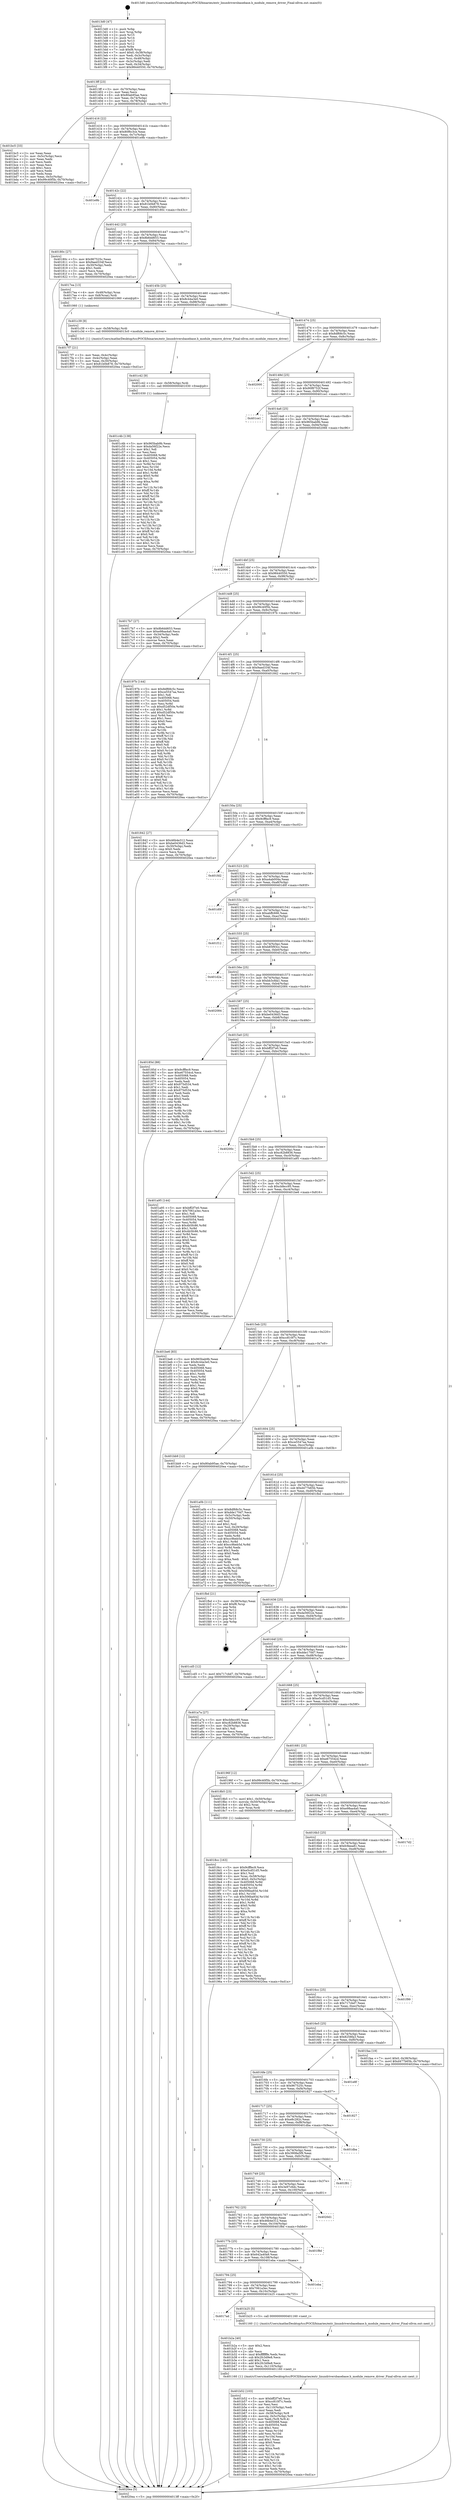 digraph "0x4013d0" {
  label = "0x4013d0 (/mnt/c/Users/mathe/Desktop/tcc/POCII/binaries/extr_linuxdriversbasebase.h_module_remove_driver_Final-ollvm.out::main(0))"
  labelloc = "t"
  node[shape=record]

  Entry [label="",width=0.3,height=0.3,shape=circle,fillcolor=black,style=filled]
  "0x4013ff" [label="{
     0x4013ff [23]\l
     | [instrs]\l
     &nbsp;&nbsp;0x4013ff \<+3\>: mov -0x70(%rbp),%eax\l
     &nbsp;&nbsp;0x401402 \<+2\>: mov %eax,%ecx\l
     &nbsp;&nbsp;0x401404 \<+6\>: sub $0x80ab95ae,%ecx\l
     &nbsp;&nbsp;0x40140a \<+3\>: mov %eax,-0x74(%rbp)\l
     &nbsp;&nbsp;0x40140d \<+3\>: mov %ecx,-0x78(%rbp)\l
     &nbsp;&nbsp;0x401410 \<+6\>: je 0000000000401bc5 \<main+0x7f5\>\l
  }"]
  "0x401bc5" [label="{
     0x401bc5 [33]\l
     | [instrs]\l
     &nbsp;&nbsp;0x401bc5 \<+2\>: xor %eax,%eax\l
     &nbsp;&nbsp;0x401bc7 \<+3\>: mov -0x5c(%rbp),%ecx\l
     &nbsp;&nbsp;0x401bca \<+2\>: mov %eax,%edx\l
     &nbsp;&nbsp;0x401bcc \<+2\>: sub %ecx,%edx\l
     &nbsp;&nbsp;0x401bce \<+2\>: mov %eax,%ecx\l
     &nbsp;&nbsp;0x401bd0 \<+3\>: sub $0x1,%ecx\l
     &nbsp;&nbsp;0x401bd3 \<+2\>: add %ecx,%edx\l
     &nbsp;&nbsp;0x401bd5 \<+2\>: sub %edx,%eax\l
     &nbsp;&nbsp;0x401bd7 \<+3\>: mov %eax,-0x5c(%rbp)\l
     &nbsp;&nbsp;0x401bda \<+7\>: movl $0x99c40f5b,-0x70(%rbp)\l
     &nbsp;&nbsp;0x401be1 \<+5\>: jmp 00000000004020ea \<main+0xd1a\>\l
  }"]
  "0x401416" [label="{
     0x401416 [22]\l
     | [instrs]\l
     &nbsp;&nbsp;0x401416 \<+5\>: jmp 000000000040141b \<main+0x4b\>\l
     &nbsp;&nbsp;0x40141b \<+3\>: mov -0x74(%rbp),%eax\l
     &nbsp;&nbsp;0x40141e \<+5\>: sub $0x80f6c3ce,%eax\l
     &nbsp;&nbsp;0x401423 \<+3\>: mov %eax,-0x7c(%rbp)\l
     &nbsp;&nbsp;0x401426 \<+6\>: je 0000000000401e9b \<main+0xacb\>\l
  }"]
  Exit [label="",width=0.3,height=0.3,shape=circle,fillcolor=black,style=filled,peripheries=2]
  "0x401e9b" [label="{
     0x401e9b\l
  }", style=dashed]
  "0x40142c" [label="{
     0x40142c [22]\l
     | [instrs]\l
     &nbsp;&nbsp;0x40142c \<+5\>: jmp 0000000000401431 \<main+0x61\>\l
     &nbsp;&nbsp;0x401431 \<+3\>: mov -0x74(%rbp),%eax\l
     &nbsp;&nbsp;0x401434 \<+5\>: sub $0x81b0b878,%eax\l
     &nbsp;&nbsp;0x401439 \<+3\>: mov %eax,-0x80(%rbp)\l
     &nbsp;&nbsp;0x40143c \<+6\>: je 000000000040180c \<main+0x43c\>\l
  }"]
  "0x401c4b" [label="{
     0x401c4b [138]\l
     | [instrs]\l
     &nbsp;&nbsp;0x401c4b \<+5\>: mov $0x965bab9b,%eax\l
     &nbsp;&nbsp;0x401c50 \<+5\>: mov $0xda56f22e,%ecx\l
     &nbsp;&nbsp;0x401c55 \<+2\>: mov $0x1,%dl\l
     &nbsp;&nbsp;0x401c57 \<+2\>: xor %esi,%esi\l
     &nbsp;&nbsp;0x401c59 \<+8\>: mov 0x405068,%r8d\l
     &nbsp;&nbsp;0x401c61 \<+8\>: mov 0x405054,%r9d\l
     &nbsp;&nbsp;0x401c69 \<+3\>: sub $0x1,%esi\l
     &nbsp;&nbsp;0x401c6c \<+3\>: mov %r8d,%r10d\l
     &nbsp;&nbsp;0x401c6f \<+3\>: add %esi,%r10d\l
     &nbsp;&nbsp;0x401c72 \<+4\>: imul %r10d,%r8d\l
     &nbsp;&nbsp;0x401c76 \<+4\>: and $0x1,%r8d\l
     &nbsp;&nbsp;0x401c7a \<+4\>: cmp $0x0,%r8d\l
     &nbsp;&nbsp;0x401c7e \<+4\>: sete %r11b\l
     &nbsp;&nbsp;0x401c82 \<+4\>: cmp $0xa,%r9d\l
     &nbsp;&nbsp;0x401c86 \<+3\>: setl %bl\l
     &nbsp;&nbsp;0x401c89 \<+3\>: mov %r11b,%r14b\l
     &nbsp;&nbsp;0x401c8c \<+4\>: xor $0xff,%r14b\l
     &nbsp;&nbsp;0x401c90 \<+3\>: mov %bl,%r15b\l
     &nbsp;&nbsp;0x401c93 \<+4\>: xor $0xff,%r15b\l
     &nbsp;&nbsp;0x401c97 \<+3\>: xor $0x0,%dl\l
     &nbsp;&nbsp;0x401c9a \<+3\>: mov %r14b,%r12b\l
     &nbsp;&nbsp;0x401c9d \<+4\>: and $0x0,%r12b\l
     &nbsp;&nbsp;0x401ca1 \<+3\>: and %dl,%r11b\l
     &nbsp;&nbsp;0x401ca4 \<+3\>: mov %r15b,%r13b\l
     &nbsp;&nbsp;0x401ca7 \<+4\>: and $0x0,%r13b\l
     &nbsp;&nbsp;0x401cab \<+2\>: and %dl,%bl\l
     &nbsp;&nbsp;0x401cad \<+3\>: or %r11b,%r12b\l
     &nbsp;&nbsp;0x401cb0 \<+3\>: or %bl,%r13b\l
     &nbsp;&nbsp;0x401cb3 \<+3\>: xor %r13b,%r12b\l
     &nbsp;&nbsp;0x401cb6 \<+3\>: or %r15b,%r14b\l
     &nbsp;&nbsp;0x401cb9 \<+4\>: xor $0xff,%r14b\l
     &nbsp;&nbsp;0x401cbd \<+3\>: or $0x0,%dl\l
     &nbsp;&nbsp;0x401cc0 \<+3\>: and %dl,%r14b\l
     &nbsp;&nbsp;0x401cc3 \<+3\>: or %r14b,%r12b\l
     &nbsp;&nbsp;0x401cc6 \<+4\>: test $0x1,%r12b\l
     &nbsp;&nbsp;0x401cca \<+3\>: cmovne %ecx,%eax\l
     &nbsp;&nbsp;0x401ccd \<+3\>: mov %eax,-0x70(%rbp)\l
     &nbsp;&nbsp;0x401cd0 \<+5\>: jmp 00000000004020ea \<main+0xd1a\>\l
  }"]
  "0x40180c" [label="{
     0x40180c [27]\l
     | [instrs]\l
     &nbsp;&nbsp;0x40180c \<+5\>: mov $0x967525c,%eax\l
     &nbsp;&nbsp;0x401811 \<+5\>: mov $0x9aed334f,%ecx\l
     &nbsp;&nbsp;0x401816 \<+3\>: mov -0x30(%rbp),%edx\l
     &nbsp;&nbsp;0x401819 \<+3\>: cmp $0x1,%edx\l
     &nbsp;&nbsp;0x40181c \<+3\>: cmovl %ecx,%eax\l
     &nbsp;&nbsp;0x40181f \<+3\>: mov %eax,-0x70(%rbp)\l
     &nbsp;&nbsp;0x401822 \<+5\>: jmp 00000000004020ea \<main+0xd1a\>\l
  }"]
  "0x401442" [label="{
     0x401442 [25]\l
     | [instrs]\l
     &nbsp;&nbsp;0x401442 \<+5\>: jmp 0000000000401447 \<main+0x77\>\l
     &nbsp;&nbsp;0x401447 \<+3\>: mov -0x74(%rbp),%eax\l
     &nbsp;&nbsp;0x40144a \<+5\>: sub $0x8b6dd653,%eax\l
     &nbsp;&nbsp;0x40144f \<+6\>: mov %eax,-0x84(%rbp)\l
     &nbsp;&nbsp;0x401455 \<+6\>: je 00000000004017ea \<main+0x41a\>\l
  }"]
  "0x401c42" [label="{
     0x401c42 [9]\l
     | [instrs]\l
     &nbsp;&nbsp;0x401c42 \<+4\>: mov -0x58(%rbp),%rdi\l
     &nbsp;&nbsp;0x401c46 \<+5\>: call 0000000000401030 \<free@plt\>\l
     | [calls]\l
     &nbsp;&nbsp;0x401030 \{1\} (unknown)\l
  }"]
  "0x4017ea" [label="{
     0x4017ea [13]\l
     | [instrs]\l
     &nbsp;&nbsp;0x4017ea \<+4\>: mov -0x48(%rbp),%rax\l
     &nbsp;&nbsp;0x4017ee \<+4\>: mov 0x8(%rax),%rdi\l
     &nbsp;&nbsp;0x4017f2 \<+5\>: call 0000000000401060 \<atoi@plt\>\l
     | [calls]\l
     &nbsp;&nbsp;0x401060 \{1\} (unknown)\l
  }"]
  "0x40145b" [label="{
     0x40145b [25]\l
     | [instrs]\l
     &nbsp;&nbsp;0x40145b \<+5\>: jmp 0000000000401460 \<main+0x90\>\l
     &nbsp;&nbsp;0x401460 \<+3\>: mov -0x74(%rbp),%eax\l
     &nbsp;&nbsp;0x401463 \<+5\>: sub $0x8c44a3e0,%eax\l
     &nbsp;&nbsp;0x401468 \<+6\>: mov %eax,-0x88(%rbp)\l
     &nbsp;&nbsp;0x40146e \<+6\>: je 0000000000401c39 \<main+0x869\>\l
  }"]
  "0x401b52" [label="{
     0x401b52 [103]\l
     | [instrs]\l
     &nbsp;&nbsp;0x401b52 \<+5\>: mov $0xbff2f7e0,%ecx\l
     &nbsp;&nbsp;0x401b57 \<+5\>: mov $0xcc810f7c,%edx\l
     &nbsp;&nbsp;0x401b5c \<+2\>: xor %esi,%esi\l
     &nbsp;&nbsp;0x401b5e \<+6\>: mov -0x110(%rbp),%edi\l
     &nbsp;&nbsp;0x401b64 \<+3\>: imul %eax,%edi\l
     &nbsp;&nbsp;0x401b67 \<+4\>: mov -0x58(%rbp),%r8\l
     &nbsp;&nbsp;0x401b6b \<+4\>: movslq -0x5c(%rbp),%r9\l
     &nbsp;&nbsp;0x401b6f \<+4\>: mov %edi,(%r8,%r9,4)\l
     &nbsp;&nbsp;0x401b73 \<+7\>: mov 0x405068,%eax\l
     &nbsp;&nbsp;0x401b7a \<+7\>: mov 0x405054,%edi\l
     &nbsp;&nbsp;0x401b81 \<+3\>: sub $0x1,%esi\l
     &nbsp;&nbsp;0x401b84 \<+3\>: mov %eax,%r10d\l
     &nbsp;&nbsp;0x401b87 \<+3\>: add %esi,%r10d\l
     &nbsp;&nbsp;0x401b8a \<+4\>: imul %r10d,%eax\l
     &nbsp;&nbsp;0x401b8e \<+3\>: and $0x1,%eax\l
     &nbsp;&nbsp;0x401b91 \<+3\>: cmp $0x0,%eax\l
     &nbsp;&nbsp;0x401b94 \<+4\>: sete %r11b\l
     &nbsp;&nbsp;0x401b98 \<+3\>: cmp $0xa,%edi\l
     &nbsp;&nbsp;0x401b9b \<+3\>: setl %bl\l
     &nbsp;&nbsp;0x401b9e \<+3\>: mov %r11b,%r14b\l
     &nbsp;&nbsp;0x401ba1 \<+3\>: and %bl,%r14b\l
     &nbsp;&nbsp;0x401ba4 \<+3\>: xor %bl,%r11b\l
     &nbsp;&nbsp;0x401ba7 \<+3\>: or %r11b,%r14b\l
     &nbsp;&nbsp;0x401baa \<+4\>: test $0x1,%r14b\l
     &nbsp;&nbsp;0x401bae \<+3\>: cmovne %edx,%ecx\l
     &nbsp;&nbsp;0x401bb1 \<+3\>: mov %ecx,-0x70(%rbp)\l
     &nbsp;&nbsp;0x401bb4 \<+5\>: jmp 00000000004020ea \<main+0xd1a\>\l
  }"]
  "0x401c39" [label="{
     0x401c39 [9]\l
     | [instrs]\l
     &nbsp;&nbsp;0x401c39 \<+4\>: mov -0x58(%rbp),%rdi\l
     &nbsp;&nbsp;0x401c3d \<+5\>: call 00000000004013c0 \<module_remove_driver\>\l
     | [calls]\l
     &nbsp;&nbsp;0x4013c0 \{1\} (/mnt/c/Users/mathe/Desktop/tcc/POCII/binaries/extr_linuxdriversbasebase.h_module_remove_driver_Final-ollvm.out::module_remove_driver)\l
  }"]
  "0x401474" [label="{
     0x401474 [25]\l
     | [instrs]\l
     &nbsp;&nbsp;0x401474 \<+5\>: jmp 0000000000401479 \<main+0xa9\>\l
     &nbsp;&nbsp;0x401479 \<+3\>: mov -0x74(%rbp),%eax\l
     &nbsp;&nbsp;0x40147c \<+5\>: sub $0x8df68c5c,%eax\l
     &nbsp;&nbsp;0x401481 \<+6\>: mov %eax,-0x8c(%rbp)\l
     &nbsp;&nbsp;0x401487 \<+6\>: je 0000000000402000 \<main+0xc30\>\l
  }"]
  "0x401b2a" [label="{
     0x401b2a [40]\l
     | [instrs]\l
     &nbsp;&nbsp;0x401b2a \<+5\>: mov $0x2,%ecx\l
     &nbsp;&nbsp;0x401b2f \<+1\>: cltd\l
     &nbsp;&nbsp;0x401b30 \<+2\>: idiv %ecx\l
     &nbsp;&nbsp;0x401b32 \<+6\>: imul $0xfffffffe,%edx,%ecx\l
     &nbsp;&nbsp;0x401b38 \<+6\>: sub $0x2fc3d9e8,%ecx\l
     &nbsp;&nbsp;0x401b3e \<+3\>: add $0x1,%ecx\l
     &nbsp;&nbsp;0x401b41 \<+6\>: add $0x2fc3d9e8,%ecx\l
     &nbsp;&nbsp;0x401b47 \<+6\>: mov %ecx,-0x110(%rbp)\l
     &nbsp;&nbsp;0x401b4d \<+5\>: call 0000000000401160 \<next_i\>\l
     | [calls]\l
     &nbsp;&nbsp;0x401160 \{1\} (/mnt/c/Users/mathe/Desktop/tcc/POCII/binaries/extr_linuxdriversbasebase.h_module_remove_driver_Final-ollvm.out::next_i)\l
  }"]
  "0x402000" [label="{
     0x402000\l
  }", style=dashed]
  "0x40148d" [label="{
     0x40148d [25]\l
     | [instrs]\l
     &nbsp;&nbsp;0x40148d \<+5\>: jmp 0000000000401492 \<main+0xc2\>\l
     &nbsp;&nbsp;0x401492 \<+3\>: mov -0x74(%rbp),%eax\l
     &nbsp;&nbsp;0x401495 \<+5\>: sub $0x90f8752f,%eax\l
     &nbsp;&nbsp;0x40149a \<+6\>: mov %eax,-0x90(%rbp)\l
     &nbsp;&nbsp;0x4014a0 \<+6\>: je 0000000000401ce1 \<main+0x911\>\l
  }"]
  "0x4017ad" [label="{
     0x4017ad\l
  }", style=dashed]
  "0x401ce1" [label="{
     0x401ce1\l
  }", style=dashed]
  "0x4014a6" [label="{
     0x4014a6 [25]\l
     | [instrs]\l
     &nbsp;&nbsp;0x4014a6 \<+5\>: jmp 00000000004014ab \<main+0xdb\>\l
     &nbsp;&nbsp;0x4014ab \<+3\>: mov -0x74(%rbp),%eax\l
     &nbsp;&nbsp;0x4014ae \<+5\>: sub $0x965bab9b,%eax\l
     &nbsp;&nbsp;0x4014b3 \<+6\>: mov %eax,-0x94(%rbp)\l
     &nbsp;&nbsp;0x4014b9 \<+6\>: je 0000000000402066 \<main+0xc96\>\l
  }"]
  "0x401b25" [label="{
     0x401b25 [5]\l
     | [instrs]\l
     &nbsp;&nbsp;0x401b25 \<+5\>: call 0000000000401160 \<next_i\>\l
     | [calls]\l
     &nbsp;&nbsp;0x401160 \{1\} (/mnt/c/Users/mathe/Desktop/tcc/POCII/binaries/extr_linuxdriversbasebase.h_module_remove_driver_Final-ollvm.out::next_i)\l
  }"]
  "0x402066" [label="{
     0x402066\l
  }", style=dashed]
  "0x4014bf" [label="{
     0x4014bf [25]\l
     | [instrs]\l
     &nbsp;&nbsp;0x4014bf \<+5\>: jmp 00000000004014c4 \<main+0xf4\>\l
     &nbsp;&nbsp;0x4014c4 \<+3\>: mov -0x74(%rbp),%eax\l
     &nbsp;&nbsp;0x4014c7 \<+5\>: sub $0x98440550,%eax\l
     &nbsp;&nbsp;0x4014cc \<+6\>: mov %eax,-0x98(%rbp)\l
     &nbsp;&nbsp;0x4014d2 \<+6\>: je 00000000004017b7 \<main+0x3e7\>\l
  }"]
  "0x401794" [label="{
     0x401794 [25]\l
     | [instrs]\l
     &nbsp;&nbsp;0x401794 \<+5\>: jmp 0000000000401799 \<main+0x3c9\>\l
     &nbsp;&nbsp;0x401799 \<+3\>: mov -0x74(%rbp),%eax\l
     &nbsp;&nbsp;0x40179c \<+5\>: sub $0x7061a3ec,%eax\l
     &nbsp;&nbsp;0x4017a1 \<+6\>: mov %eax,-0x10c(%rbp)\l
     &nbsp;&nbsp;0x4017a7 \<+6\>: je 0000000000401b25 \<main+0x755\>\l
  }"]
  "0x4017b7" [label="{
     0x4017b7 [27]\l
     | [instrs]\l
     &nbsp;&nbsp;0x4017b7 \<+5\>: mov $0x8b6dd653,%eax\l
     &nbsp;&nbsp;0x4017bc \<+5\>: mov $0xe98aa4a0,%ecx\l
     &nbsp;&nbsp;0x4017c1 \<+3\>: mov -0x34(%rbp),%edx\l
     &nbsp;&nbsp;0x4017c4 \<+3\>: cmp $0x2,%edx\l
     &nbsp;&nbsp;0x4017c7 \<+3\>: cmovne %ecx,%eax\l
     &nbsp;&nbsp;0x4017ca \<+3\>: mov %eax,-0x70(%rbp)\l
     &nbsp;&nbsp;0x4017cd \<+5\>: jmp 00000000004020ea \<main+0xd1a\>\l
  }"]
  "0x4014d8" [label="{
     0x4014d8 [25]\l
     | [instrs]\l
     &nbsp;&nbsp;0x4014d8 \<+5\>: jmp 00000000004014dd \<main+0x10d\>\l
     &nbsp;&nbsp;0x4014dd \<+3\>: mov -0x74(%rbp),%eax\l
     &nbsp;&nbsp;0x4014e0 \<+5\>: sub $0x99c40f5b,%eax\l
     &nbsp;&nbsp;0x4014e5 \<+6\>: mov %eax,-0x9c(%rbp)\l
     &nbsp;&nbsp;0x4014eb \<+6\>: je 000000000040197b \<main+0x5ab\>\l
  }"]
  "0x4020ea" [label="{
     0x4020ea [5]\l
     | [instrs]\l
     &nbsp;&nbsp;0x4020ea \<+5\>: jmp 00000000004013ff \<main+0x2f\>\l
  }"]
  "0x4013d0" [label="{
     0x4013d0 [47]\l
     | [instrs]\l
     &nbsp;&nbsp;0x4013d0 \<+1\>: push %rbp\l
     &nbsp;&nbsp;0x4013d1 \<+3\>: mov %rsp,%rbp\l
     &nbsp;&nbsp;0x4013d4 \<+2\>: push %r15\l
     &nbsp;&nbsp;0x4013d6 \<+2\>: push %r14\l
     &nbsp;&nbsp;0x4013d8 \<+2\>: push %r13\l
     &nbsp;&nbsp;0x4013da \<+2\>: push %r12\l
     &nbsp;&nbsp;0x4013dc \<+1\>: push %rbx\l
     &nbsp;&nbsp;0x4013dd \<+7\>: sub $0xf8,%rsp\l
     &nbsp;&nbsp;0x4013e4 \<+7\>: movl $0x0,-0x38(%rbp)\l
     &nbsp;&nbsp;0x4013eb \<+3\>: mov %edi,-0x3c(%rbp)\l
     &nbsp;&nbsp;0x4013ee \<+4\>: mov %rsi,-0x48(%rbp)\l
     &nbsp;&nbsp;0x4013f2 \<+3\>: mov -0x3c(%rbp),%edi\l
     &nbsp;&nbsp;0x4013f5 \<+3\>: mov %edi,-0x34(%rbp)\l
     &nbsp;&nbsp;0x4013f8 \<+7\>: movl $0x98440550,-0x70(%rbp)\l
  }"]
  "0x4017f7" [label="{
     0x4017f7 [21]\l
     | [instrs]\l
     &nbsp;&nbsp;0x4017f7 \<+3\>: mov %eax,-0x4c(%rbp)\l
     &nbsp;&nbsp;0x4017fa \<+3\>: mov -0x4c(%rbp),%eax\l
     &nbsp;&nbsp;0x4017fd \<+3\>: mov %eax,-0x30(%rbp)\l
     &nbsp;&nbsp;0x401800 \<+7\>: movl $0x81b0b878,-0x70(%rbp)\l
     &nbsp;&nbsp;0x401807 \<+5\>: jmp 00000000004020ea \<main+0xd1a\>\l
  }"]
  "0x401eba" [label="{
     0x401eba\l
  }", style=dashed]
  "0x40197b" [label="{
     0x40197b [144]\l
     | [instrs]\l
     &nbsp;&nbsp;0x40197b \<+5\>: mov $0x8df68c5c,%eax\l
     &nbsp;&nbsp;0x401980 \<+5\>: mov $0xce5547aa,%ecx\l
     &nbsp;&nbsp;0x401985 \<+2\>: mov $0x1,%dl\l
     &nbsp;&nbsp;0x401987 \<+7\>: mov 0x405068,%esi\l
     &nbsp;&nbsp;0x40198e \<+7\>: mov 0x405054,%edi\l
     &nbsp;&nbsp;0x401995 \<+3\>: mov %esi,%r8d\l
     &nbsp;&nbsp;0x401998 \<+7\>: sub $0xd52df50e,%r8d\l
     &nbsp;&nbsp;0x40199f \<+4\>: sub $0x1,%r8d\l
     &nbsp;&nbsp;0x4019a3 \<+7\>: add $0xd52df50e,%r8d\l
     &nbsp;&nbsp;0x4019aa \<+4\>: imul %r8d,%esi\l
     &nbsp;&nbsp;0x4019ae \<+3\>: and $0x1,%esi\l
     &nbsp;&nbsp;0x4019b1 \<+3\>: cmp $0x0,%esi\l
     &nbsp;&nbsp;0x4019b4 \<+4\>: sete %r9b\l
     &nbsp;&nbsp;0x4019b8 \<+3\>: cmp $0xa,%edi\l
     &nbsp;&nbsp;0x4019bb \<+4\>: setl %r10b\l
     &nbsp;&nbsp;0x4019bf \<+3\>: mov %r9b,%r11b\l
     &nbsp;&nbsp;0x4019c2 \<+4\>: xor $0xff,%r11b\l
     &nbsp;&nbsp;0x4019c6 \<+3\>: mov %r10b,%bl\l
     &nbsp;&nbsp;0x4019c9 \<+3\>: xor $0xff,%bl\l
     &nbsp;&nbsp;0x4019cc \<+3\>: xor $0x0,%dl\l
     &nbsp;&nbsp;0x4019cf \<+3\>: mov %r11b,%r14b\l
     &nbsp;&nbsp;0x4019d2 \<+4\>: and $0x0,%r14b\l
     &nbsp;&nbsp;0x4019d6 \<+3\>: and %dl,%r9b\l
     &nbsp;&nbsp;0x4019d9 \<+3\>: mov %bl,%r15b\l
     &nbsp;&nbsp;0x4019dc \<+4\>: and $0x0,%r15b\l
     &nbsp;&nbsp;0x4019e0 \<+3\>: and %dl,%r10b\l
     &nbsp;&nbsp;0x4019e3 \<+3\>: or %r9b,%r14b\l
     &nbsp;&nbsp;0x4019e6 \<+3\>: or %r10b,%r15b\l
     &nbsp;&nbsp;0x4019e9 \<+3\>: xor %r15b,%r14b\l
     &nbsp;&nbsp;0x4019ec \<+3\>: or %bl,%r11b\l
     &nbsp;&nbsp;0x4019ef \<+4\>: xor $0xff,%r11b\l
     &nbsp;&nbsp;0x4019f3 \<+3\>: or $0x0,%dl\l
     &nbsp;&nbsp;0x4019f6 \<+3\>: and %dl,%r11b\l
     &nbsp;&nbsp;0x4019f9 \<+3\>: or %r11b,%r14b\l
     &nbsp;&nbsp;0x4019fc \<+4\>: test $0x1,%r14b\l
     &nbsp;&nbsp;0x401a00 \<+3\>: cmovne %ecx,%eax\l
     &nbsp;&nbsp;0x401a03 \<+3\>: mov %eax,-0x70(%rbp)\l
     &nbsp;&nbsp;0x401a06 \<+5\>: jmp 00000000004020ea \<main+0xd1a\>\l
  }"]
  "0x4014f1" [label="{
     0x4014f1 [25]\l
     | [instrs]\l
     &nbsp;&nbsp;0x4014f1 \<+5\>: jmp 00000000004014f6 \<main+0x126\>\l
     &nbsp;&nbsp;0x4014f6 \<+3\>: mov -0x74(%rbp),%eax\l
     &nbsp;&nbsp;0x4014f9 \<+5\>: sub $0x9aed334f,%eax\l
     &nbsp;&nbsp;0x4014fe \<+6\>: mov %eax,-0xa0(%rbp)\l
     &nbsp;&nbsp;0x401504 \<+6\>: je 0000000000401842 \<main+0x472\>\l
  }"]
  "0x40177b" [label="{
     0x40177b [25]\l
     | [instrs]\l
     &nbsp;&nbsp;0x40177b \<+5\>: jmp 0000000000401780 \<main+0x3b0\>\l
     &nbsp;&nbsp;0x401780 \<+3\>: mov -0x74(%rbp),%eax\l
     &nbsp;&nbsp;0x401783 \<+5\>: sub $0x642a40a9,%eax\l
     &nbsp;&nbsp;0x401788 \<+6\>: mov %eax,-0x108(%rbp)\l
     &nbsp;&nbsp;0x40178e \<+6\>: je 0000000000401eba \<main+0xaea\>\l
  }"]
  "0x401842" [label="{
     0x401842 [27]\l
     | [instrs]\l
     &nbsp;&nbsp;0x401842 \<+5\>: mov $0x46b4e312,%eax\l
     &nbsp;&nbsp;0x401847 \<+5\>: mov $0xbe0436d3,%ecx\l
     &nbsp;&nbsp;0x40184c \<+3\>: mov -0x30(%rbp),%edx\l
     &nbsp;&nbsp;0x40184f \<+3\>: cmp $0x0,%edx\l
     &nbsp;&nbsp;0x401852 \<+3\>: cmove %ecx,%eax\l
     &nbsp;&nbsp;0x401855 \<+3\>: mov %eax,-0x70(%rbp)\l
     &nbsp;&nbsp;0x401858 \<+5\>: jmp 00000000004020ea \<main+0xd1a\>\l
  }"]
  "0x40150a" [label="{
     0x40150a [25]\l
     | [instrs]\l
     &nbsp;&nbsp;0x40150a \<+5\>: jmp 000000000040150f \<main+0x13f\>\l
     &nbsp;&nbsp;0x40150f \<+3\>: mov -0x74(%rbp),%eax\l
     &nbsp;&nbsp;0x401512 \<+5\>: sub $0x9cfffec9,%eax\l
     &nbsp;&nbsp;0x401517 \<+6\>: mov %eax,-0xa4(%rbp)\l
     &nbsp;&nbsp;0x40151d \<+6\>: je 0000000000401fd2 \<main+0xc02\>\l
  }"]
  "0x401f8d" [label="{
     0x401f8d\l
  }", style=dashed]
  "0x401fd2" [label="{
     0x401fd2\l
  }", style=dashed]
  "0x401523" [label="{
     0x401523 [25]\l
     | [instrs]\l
     &nbsp;&nbsp;0x401523 \<+5\>: jmp 0000000000401528 \<main+0x158\>\l
     &nbsp;&nbsp;0x401528 \<+3\>: mov -0x74(%rbp),%eax\l
     &nbsp;&nbsp;0x40152b \<+5\>: sub $0xa4ab004a,%eax\l
     &nbsp;&nbsp;0x401530 \<+6\>: mov %eax,-0xa8(%rbp)\l
     &nbsp;&nbsp;0x401536 \<+6\>: je 0000000000401d0f \<main+0x93f\>\l
  }"]
  "0x401762" [label="{
     0x401762 [25]\l
     | [instrs]\l
     &nbsp;&nbsp;0x401762 \<+5\>: jmp 0000000000401767 \<main+0x397\>\l
     &nbsp;&nbsp;0x401767 \<+3\>: mov -0x74(%rbp),%eax\l
     &nbsp;&nbsp;0x40176a \<+5\>: sub $0x46b4e312,%eax\l
     &nbsp;&nbsp;0x40176f \<+6\>: mov %eax,-0x104(%rbp)\l
     &nbsp;&nbsp;0x401775 \<+6\>: je 0000000000401f8d \<main+0xbbd\>\l
  }"]
  "0x401d0f" [label="{
     0x401d0f\l
  }", style=dashed]
  "0x40153c" [label="{
     0x40153c [25]\l
     | [instrs]\l
     &nbsp;&nbsp;0x40153c \<+5\>: jmp 0000000000401541 \<main+0x171\>\l
     &nbsp;&nbsp;0x401541 \<+3\>: mov -0x74(%rbp),%eax\l
     &nbsp;&nbsp;0x401544 \<+5\>: sub $0xabffc666,%eax\l
     &nbsp;&nbsp;0x401549 \<+6\>: mov %eax,-0xac(%rbp)\l
     &nbsp;&nbsp;0x40154f \<+6\>: je 0000000000401f12 \<main+0xb42\>\l
  }"]
  "0x4020d1" [label="{
     0x4020d1\l
  }", style=dashed]
  "0x401f12" [label="{
     0x401f12\l
  }", style=dashed]
  "0x401555" [label="{
     0x401555 [25]\l
     | [instrs]\l
     &nbsp;&nbsp;0x401555 \<+5\>: jmp 000000000040155a \<main+0x18a\>\l
     &nbsp;&nbsp;0x40155a \<+3\>: mov -0x74(%rbp),%eax\l
     &nbsp;&nbsp;0x40155d \<+5\>: sub $0xb85f93cc,%eax\l
     &nbsp;&nbsp;0x401562 \<+6\>: mov %eax,-0xb0(%rbp)\l
     &nbsp;&nbsp;0x401568 \<+6\>: je 0000000000401d2a \<main+0x95a\>\l
  }"]
  "0x401749" [label="{
     0x401749 [25]\l
     | [instrs]\l
     &nbsp;&nbsp;0x401749 \<+5\>: jmp 000000000040174e \<main+0x37e\>\l
     &nbsp;&nbsp;0x40174e \<+3\>: mov -0x74(%rbp),%eax\l
     &nbsp;&nbsp;0x401751 \<+5\>: sub $0x3e97c6dc,%eax\l
     &nbsp;&nbsp;0x401756 \<+6\>: mov %eax,-0x100(%rbp)\l
     &nbsp;&nbsp;0x40175c \<+6\>: je 00000000004020d1 \<main+0xd01\>\l
  }"]
  "0x401d2a" [label="{
     0x401d2a\l
  }", style=dashed]
  "0x40156e" [label="{
     0x40156e [25]\l
     | [instrs]\l
     &nbsp;&nbsp;0x40156e \<+5\>: jmp 0000000000401573 \<main+0x1a3\>\l
     &nbsp;&nbsp;0x401573 \<+3\>: mov -0x74(%rbp),%eax\l
     &nbsp;&nbsp;0x401576 \<+5\>: sub $0xbb3cfda1,%eax\l
     &nbsp;&nbsp;0x40157b \<+6\>: mov %eax,-0xb4(%rbp)\l
     &nbsp;&nbsp;0x401581 \<+6\>: je 0000000000402084 \<main+0xcb4\>\l
  }"]
  "0x401f81" [label="{
     0x401f81\l
  }", style=dashed]
  "0x402084" [label="{
     0x402084\l
  }", style=dashed]
  "0x401587" [label="{
     0x401587 [25]\l
     | [instrs]\l
     &nbsp;&nbsp;0x401587 \<+5\>: jmp 000000000040158c \<main+0x1bc\>\l
     &nbsp;&nbsp;0x40158c \<+3\>: mov -0x74(%rbp),%eax\l
     &nbsp;&nbsp;0x40158f \<+5\>: sub $0xbe0436d3,%eax\l
     &nbsp;&nbsp;0x401594 \<+6\>: mov %eax,-0xb8(%rbp)\l
     &nbsp;&nbsp;0x40159a \<+6\>: je 000000000040185d \<main+0x48d\>\l
  }"]
  "0x401730" [label="{
     0x401730 [25]\l
     | [instrs]\l
     &nbsp;&nbsp;0x401730 \<+5\>: jmp 0000000000401735 \<main+0x365\>\l
     &nbsp;&nbsp;0x401735 \<+3\>: mov -0x74(%rbp),%eax\l
     &nbsp;&nbsp;0x401738 \<+5\>: sub $0x3908a5f9,%eax\l
     &nbsp;&nbsp;0x40173d \<+6\>: mov %eax,-0xfc(%rbp)\l
     &nbsp;&nbsp;0x401743 \<+6\>: je 0000000000401f81 \<main+0xbb1\>\l
  }"]
  "0x40185d" [label="{
     0x40185d [88]\l
     | [instrs]\l
     &nbsp;&nbsp;0x40185d \<+5\>: mov $0x9cfffec9,%eax\l
     &nbsp;&nbsp;0x401862 \<+5\>: mov $0xe67554cd,%ecx\l
     &nbsp;&nbsp;0x401867 \<+7\>: mov 0x405068,%edx\l
     &nbsp;&nbsp;0x40186e \<+7\>: mov 0x405054,%esi\l
     &nbsp;&nbsp;0x401875 \<+2\>: mov %edx,%edi\l
     &nbsp;&nbsp;0x401877 \<+6\>: add $0x975d534,%edi\l
     &nbsp;&nbsp;0x40187d \<+3\>: sub $0x1,%edi\l
     &nbsp;&nbsp;0x401880 \<+6\>: sub $0x975d534,%edi\l
     &nbsp;&nbsp;0x401886 \<+3\>: imul %edi,%edx\l
     &nbsp;&nbsp;0x401889 \<+3\>: and $0x1,%edx\l
     &nbsp;&nbsp;0x40188c \<+3\>: cmp $0x0,%edx\l
     &nbsp;&nbsp;0x40188f \<+4\>: sete %r8b\l
     &nbsp;&nbsp;0x401893 \<+3\>: cmp $0xa,%esi\l
     &nbsp;&nbsp;0x401896 \<+4\>: setl %r9b\l
     &nbsp;&nbsp;0x40189a \<+3\>: mov %r8b,%r10b\l
     &nbsp;&nbsp;0x40189d \<+3\>: and %r9b,%r10b\l
     &nbsp;&nbsp;0x4018a0 \<+3\>: xor %r9b,%r8b\l
     &nbsp;&nbsp;0x4018a3 \<+3\>: or %r8b,%r10b\l
     &nbsp;&nbsp;0x4018a6 \<+4\>: test $0x1,%r10b\l
     &nbsp;&nbsp;0x4018aa \<+3\>: cmovne %ecx,%eax\l
     &nbsp;&nbsp;0x4018ad \<+3\>: mov %eax,-0x70(%rbp)\l
     &nbsp;&nbsp;0x4018b0 \<+5\>: jmp 00000000004020ea \<main+0xd1a\>\l
  }"]
  "0x4015a0" [label="{
     0x4015a0 [25]\l
     | [instrs]\l
     &nbsp;&nbsp;0x4015a0 \<+5\>: jmp 00000000004015a5 \<main+0x1d5\>\l
     &nbsp;&nbsp;0x4015a5 \<+3\>: mov -0x74(%rbp),%eax\l
     &nbsp;&nbsp;0x4015a8 \<+5\>: sub $0xbff2f7e0,%eax\l
     &nbsp;&nbsp;0x4015ad \<+6\>: mov %eax,-0xbc(%rbp)\l
     &nbsp;&nbsp;0x4015b3 \<+6\>: je 000000000040200c \<main+0xc3c\>\l
  }"]
  "0x401dba" [label="{
     0x401dba\l
  }", style=dashed]
  "0x40200c" [label="{
     0x40200c\l
  }", style=dashed]
  "0x4015b9" [label="{
     0x4015b9 [25]\l
     | [instrs]\l
     &nbsp;&nbsp;0x4015b9 \<+5\>: jmp 00000000004015be \<main+0x1ee\>\l
     &nbsp;&nbsp;0x4015be \<+3\>: mov -0x74(%rbp),%eax\l
     &nbsp;&nbsp;0x4015c1 \<+5\>: sub $0xc82b8836,%eax\l
     &nbsp;&nbsp;0x4015c6 \<+6\>: mov %eax,-0xc0(%rbp)\l
     &nbsp;&nbsp;0x4015cc \<+6\>: je 0000000000401a95 \<main+0x6c5\>\l
  }"]
  "0x401717" [label="{
     0x401717 [25]\l
     | [instrs]\l
     &nbsp;&nbsp;0x401717 \<+5\>: jmp 000000000040171c \<main+0x34c\>\l
     &nbsp;&nbsp;0x40171c \<+3\>: mov -0x74(%rbp),%eax\l
     &nbsp;&nbsp;0x40171f \<+5\>: sub $0xe8c282c,%eax\l
     &nbsp;&nbsp;0x401724 \<+6\>: mov %eax,-0xf8(%rbp)\l
     &nbsp;&nbsp;0x40172a \<+6\>: je 0000000000401dba \<main+0x9ea\>\l
  }"]
  "0x401a95" [label="{
     0x401a95 [144]\l
     | [instrs]\l
     &nbsp;&nbsp;0x401a95 \<+5\>: mov $0xbff2f7e0,%eax\l
     &nbsp;&nbsp;0x401a9a \<+5\>: mov $0x7061a3ec,%ecx\l
     &nbsp;&nbsp;0x401a9f \<+2\>: mov $0x1,%dl\l
     &nbsp;&nbsp;0x401aa1 \<+7\>: mov 0x405068,%esi\l
     &nbsp;&nbsp;0x401aa8 \<+7\>: mov 0x405054,%edi\l
     &nbsp;&nbsp;0x401aaf \<+3\>: mov %esi,%r8d\l
     &nbsp;&nbsp;0x401ab2 \<+7\>: sub $0x4b5fc86,%r8d\l
     &nbsp;&nbsp;0x401ab9 \<+4\>: sub $0x1,%r8d\l
     &nbsp;&nbsp;0x401abd \<+7\>: add $0x4b5fc86,%r8d\l
     &nbsp;&nbsp;0x401ac4 \<+4\>: imul %r8d,%esi\l
     &nbsp;&nbsp;0x401ac8 \<+3\>: and $0x1,%esi\l
     &nbsp;&nbsp;0x401acb \<+3\>: cmp $0x0,%esi\l
     &nbsp;&nbsp;0x401ace \<+4\>: sete %r9b\l
     &nbsp;&nbsp;0x401ad2 \<+3\>: cmp $0xa,%edi\l
     &nbsp;&nbsp;0x401ad5 \<+4\>: setl %r10b\l
     &nbsp;&nbsp;0x401ad9 \<+3\>: mov %r9b,%r11b\l
     &nbsp;&nbsp;0x401adc \<+4\>: xor $0xff,%r11b\l
     &nbsp;&nbsp;0x401ae0 \<+3\>: mov %r10b,%bl\l
     &nbsp;&nbsp;0x401ae3 \<+3\>: xor $0xff,%bl\l
     &nbsp;&nbsp;0x401ae6 \<+3\>: xor $0x0,%dl\l
     &nbsp;&nbsp;0x401ae9 \<+3\>: mov %r11b,%r14b\l
     &nbsp;&nbsp;0x401aec \<+4\>: and $0x0,%r14b\l
     &nbsp;&nbsp;0x401af0 \<+3\>: and %dl,%r9b\l
     &nbsp;&nbsp;0x401af3 \<+3\>: mov %bl,%r15b\l
     &nbsp;&nbsp;0x401af6 \<+4\>: and $0x0,%r15b\l
     &nbsp;&nbsp;0x401afa \<+3\>: and %dl,%r10b\l
     &nbsp;&nbsp;0x401afd \<+3\>: or %r9b,%r14b\l
     &nbsp;&nbsp;0x401b00 \<+3\>: or %r10b,%r15b\l
     &nbsp;&nbsp;0x401b03 \<+3\>: xor %r15b,%r14b\l
     &nbsp;&nbsp;0x401b06 \<+3\>: or %bl,%r11b\l
     &nbsp;&nbsp;0x401b09 \<+4\>: xor $0xff,%r11b\l
     &nbsp;&nbsp;0x401b0d \<+3\>: or $0x0,%dl\l
     &nbsp;&nbsp;0x401b10 \<+3\>: and %dl,%r11b\l
     &nbsp;&nbsp;0x401b13 \<+3\>: or %r11b,%r14b\l
     &nbsp;&nbsp;0x401b16 \<+4\>: test $0x1,%r14b\l
     &nbsp;&nbsp;0x401b1a \<+3\>: cmovne %ecx,%eax\l
     &nbsp;&nbsp;0x401b1d \<+3\>: mov %eax,-0x70(%rbp)\l
     &nbsp;&nbsp;0x401b20 \<+5\>: jmp 00000000004020ea \<main+0xd1a\>\l
  }"]
  "0x4015d2" [label="{
     0x4015d2 [25]\l
     | [instrs]\l
     &nbsp;&nbsp;0x4015d2 \<+5\>: jmp 00000000004015d7 \<main+0x207\>\l
     &nbsp;&nbsp;0x4015d7 \<+3\>: mov -0x74(%rbp),%eax\l
     &nbsp;&nbsp;0x4015da \<+5\>: sub $0xcbfecc95,%eax\l
     &nbsp;&nbsp;0x4015df \<+6\>: mov %eax,-0xc4(%rbp)\l
     &nbsp;&nbsp;0x4015e5 \<+6\>: je 0000000000401be6 \<main+0x816\>\l
  }"]
  "0x401827" [label="{
     0x401827\l
  }", style=dashed]
  "0x401be6" [label="{
     0x401be6 [83]\l
     | [instrs]\l
     &nbsp;&nbsp;0x401be6 \<+5\>: mov $0x965bab9b,%eax\l
     &nbsp;&nbsp;0x401beb \<+5\>: mov $0x8c44a3e0,%ecx\l
     &nbsp;&nbsp;0x401bf0 \<+2\>: xor %edx,%edx\l
     &nbsp;&nbsp;0x401bf2 \<+7\>: mov 0x405068,%esi\l
     &nbsp;&nbsp;0x401bf9 \<+7\>: mov 0x405054,%edi\l
     &nbsp;&nbsp;0x401c00 \<+3\>: sub $0x1,%edx\l
     &nbsp;&nbsp;0x401c03 \<+3\>: mov %esi,%r8d\l
     &nbsp;&nbsp;0x401c06 \<+3\>: add %edx,%r8d\l
     &nbsp;&nbsp;0x401c09 \<+4\>: imul %r8d,%esi\l
     &nbsp;&nbsp;0x401c0d \<+3\>: and $0x1,%esi\l
     &nbsp;&nbsp;0x401c10 \<+3\>: cmp $0x0,%esi\l
     &nbsp;&nbsp;0x401c13 \<+4\>: sete %r9b\l
     &nbsp;&nbsp;0x401c17 \<+3\>: cmp $0xa,%edi\l
     &nbsp;&nbsp;0x401c1a \<+4\>: setl %r10b\l
     &nbsp;&nbsp;0x401c1e \<+3\>: mov %r9b,%r11b\l
     &nbsp;&nbsp;0x401c21 \<+3\>: and %r10b,%r11b\l
     &nbsp;&nbsp;0x401c24 \<+3\>: xor %r10b,%r9b\l
     &nbsp;&nbsp;0x401c27 \<+3\>: or %r9b,%r11b\l
     &nbsp;&nbsp;0x401c2a \<+4\>: test $0x1,%r11b\l
     &nbsp;&nbsp;0x401c2e \<+3\>: cmovne %ecx,%eax\l
     &nbsp;&nbsp;0x401c31 \<+3\>: mov %eax,-0x70(%rbp)\l
     &nbsp;&nbsp;0x401c34 \<+5\>: jmp 00000000004020ea \<main+0xd1a\>\l
  }"]
  "0x4015eb" [label="{
     0x4015eb [25]\l
     | [instrs]\l
     &nbsp;&nbsp;0x4015eb \<+5\>: jmp 00000000004015f0 \<main+0x220\>\l
     &nbsp;&nbsp;0x4015f0 \<+3\>: mov -0x74(%rbp),%eax\l
     &nbsp;&nbsp;0x4015f3 \<+5\>: sub $0xcc810f7c,%eax\l
     &nbsp;&nbsp;0x4015f8 \<+6\>: mov %eax,-0xc8(%rbp)\l
     &nbsp;&nbsp;0x4015fe \<+6\>: je 0000000000401bb9 \<main+0x7e9\>\l
  }"]
  "0x4016fe" [label="{
     0x4016fe [25]\l
     | [instrs]\l
     &nbsp;&nbsp;0x4016fe \<+5\>: jmp 0000000000401703 \<main+0x333\>\l
     &nbsp;&nbsp;0x401703 \<+3\>: mov -0x74(%rbp),%eax\l
     &nbsp;&nbsp;0x401706 \<+5\>: sub $0x967525c,%eax\l
     &nbsp;&nbsp;0x40170b \<+6\>: mov %eax,-0xf4(%rbp)\l
     &nbsp;&nbsp;0x401711 \<+6\>: je 0000000000401827 \<main+0x457\>\l
  }"]
  "0x401bb9" [label="{
     0x401bb9 [12]\l
     | [instrs]\l
     &nbsp;&nbsp;0x401bb9 \<+7\>: movl $0x80ab95ae,-0x70(%rbp)\l
     &nbsp;&nbsp;0x401bc0 \<+5\>: jmp 00000000004020ea \<main+0xd1a\>\l
  }"]
  "0x401604" [label="{
     0x401604 [25]\l
     | [instrs]\l
     &nbsp;&nbsp;0x401604 \<+5\>: jmp 0000000000401609 \<main+0x239\>\l
     &nbsp;&nbsp;0x401609 \<+3\>: mov -0x74(%rbp),%eax\l
     &nbsp;&nbsp;0x40160c \<+5\>: sub $0xce5547aa,%eax\l
     &nbsp;&nbsp;0x401611 \<+6\>: mov %eax,-0xcc(%rbp)\l
     &nbsp;&nbsp;0x401617 \<+6\>: je 0000000000401a0b \<main+0x63b\>\l
  }"]
  "0x401e8f" [label="{
     0x401e8f\l
  }", style=dashed]
  "0x401a0b" [label="{
     0x401a0b [111]\l
     | [instrs]\l
     &nbsp;&nbsp;0x401a0b \<+5\>: mov $0x8df68c5c,%eax\l
     &nbsp;&nbsp;0x401a10 \<+5\>: mov $0xdde170d7,%ecx\l
     &nbsp;&nbsp;0x401a15 \<+3\>: mov -0x5c(%rbp),%edx\l
     &nbsp;&nbsp;0x401a18 \<+3\>: cmp -0x50(%rbp),%edx\l
     &nbsp;&nbsp;0x401a1b \<+4\>: setl %sil\l
     &nbsp;&nbsp;0x401a1f \<+4\>: and $0x1,%sil\l
     &nbsp;&nbsp;0x401a23 \<+4\>: mov %sil,-0x29(%rbp)\l
     &nbsp;&nbsp;0x401a27 \<+7\>: mov 0x405068,%edx\l
     &nbsp;&nbsp;0x401a2e \<+7\>: mov 0x405054,%edi\l
     &nbsp;&nbsp;0x401a35 \<+3\>: mov %edx,%r8d\l
     &nbsp;&nbsp;0x401a38 \<+7\>: sub $0xcc9beb5d,%r8d\l
     &nbsp;&nbsp;0x401a3f \<+4\>: sub $0x1,%r8d\l
     &nbsp;&nbsp;0x401a43 \<+7\>: add $0xcc9beb5d,%r8d\l
     &nbsp;&nbsp;0x401a4a \<+4\>: imul %r8d,%edx\l
     &nbsp;&nbsp;0x401a4e \<+3\>: and $0x1,%edx\l
     &nbsp;&nbsp;0x401a51 \<+3\>: cmp $0x0,%edx\l
     &nbsp;&nbsp;0x401a54 \<+4\>: sete %sil\l
     &nbsp;&nbsp;0x401a58 \<+3\>: cmp $0xa,%edi\l
     &nbsp;&nbsp;0x401a5b \<+4\>: setl %r9b\l
     &nbsp;&nbsp;0x401a5f \<+3\>: mov %sil,%r10b\l
     &nbsp;&nbsp;0x401a62 \<+3\>: and %r9b,%r10b\l
     &nbsp;&nbsp;0x401a65 \<+3\>: xor %r9b,%sil\l
     &nbsp;&nbsp;0x401a68 \<+3\>: or %sil,%r10b\l
     &nbsp;&nbsp;0x401a6b \<+4\>: test $0x1,%r10b\l
     &nbsp;&nbsp;0x401a6f \<+3\>: cmovne %ecx,%eax\l
     &nbsp;&nbsp;0x401a72 \<+3\>: mov %eax,-0x70(%rbp)\l
     &nbsp;&nbsp;0x401a75 \<+5\>: jmp 00000000004020ea \<main+0xd1a\>\l
  }"]
  "0x40161d" [label="{
     0x40161d [25]\l
     | [instrs]\l
     &nbsp;&nbsp;0x40161d \<+5\>: jmp 0000000000401622 \<main+0x252\>\l
     &nbsp;&nbsp;0x401622 \<+3\>: mov -0x74(%rbp),%eax\l
     &nbsp;&nbsp;0x401625 \<+5\>: sub $0xd477b65b,%eax\l
     &nbsp;&nbsp;0x40162a \<+6\>: mov %eax,-0xd0(%rbp)\l
     &nbsp;&nbsp;0x401630 \<+6\>: je 0000000000401fbd \<main+0xbed\>\l
  }"]
  "0x4016e5" [label="{
     0x4016e5 [25]\l
     | [instrs]\l
     &nbsp;&nbsp;0x4016e5 \<+5\>: jmp 00000000004016ea \<main+0x31a\>\l
     &nbsp;&nbsp;0x4016ea \<+3\>: mov -0x74(%rbp),%eax\l
     &nbsp;&nbsp;0x4016ed \<+5\>: sub $0x8258fa3,%eax\l
     &nbsp;&nbsp;0x4016f2 \<+6\>: mov %eax,-0xf0(%rbp)\l
     &nbsp;&nbsp;0x4016f8 \<+6\>: je 0000000000401e8f \<main+0xabf\>\l
  }"]
  "0x401fbd" [label="{
     0x401fbd [21]\l
     | [instrs]\l
     &nbsp;&nbsp;0x401fbd \<+3\>: mov -0x38(%rbp),%eax\l
     &nbsp;&nbsp;0x401fc0 \<+7\>: add $0xf8,%rsp\l
     &nbsp;&nbsp;0x401fc7 \<+1\>: pop %rbx\l
     &nbsp;&nbsp;0x401fc8 \<+2\>: pop %r12\l
     &nbsp;&nbsp;0x401fca \<+2\>: pop %r13\l
     &nbsp;&nbsp;0x401fcc \<+2\>: pop %r14\l
     &nbsp;&nbsp;0x401fce \<+2\>: pop %r15\l
     &nbsp;&nbsp;0x401fd0 \<+1\>: pop %rbp\l
     &nbsp;&nbsp;0x401fd1 \<+1\>: ret\l
  }"]
  "0x401636" [label="{
     0x401636 [25]\l
     | [instrs]\l
     &nbsp;&nbsp;0x401636 \<+5\>: jmp 000000000040163b \<main+0x26b\>\l
     &nbsp;&nbsp;0x40163b \<+3\>: mov -0x74(%rbp),%eax\l
     &nbsp;&nbsp;0x40163e \<+5\>: sub $0xda56f22e,%eax\l
     &nbsp;&nbsp;0x401643 \<+6\>: mov %eax,-0xd4(%rbp)\l
     &nbsp;&nbsp;0x401649 \<+6\>: je 0000000000401cd5 \<main+0x905\>\l
  }"]
  "0x401faa" [label="{
     0x401faa [19]\l
     | [instrs]\l
     &nbsp;&nbsp;0x401faa \<+7\>: movl $0x0,-0x38(%rbp)\l
     &nbsp;&nbsp;0x401fb1 \<+7\>: movl $0xd477b65b,-0x70(%rbp)\l
     &nbsp;&nbsp;0x401fb8 \<+5\>: jmp 00000000004020ea \<main+0xd1a\>\l
  }"]
  "0x401cd5" [label="{
     0x401cd5 [12]\l
     | [instrs]\l
     &nbsp;&nbsp;0x401cd5 \<+7\>: movl $0x717cbd7,-0x70(%rbp)\l
     &nbsp;&nbsp;0x401cdc \<+5\>: jmp 00000000004020ea \<main+0xd1a\>\l
  }"]
  "0x40164f" [label="{
     0x40164f [25]\l
     | [instrs]\l
     &nbsp;&nbsp;0x40164f \<+5\>: jmp 0000000000401654 \<main+0x284\>\l
     &nbsp;&nbsp;0x401654 \<+3\>: mov -0x74(%rbp),%eax\l
     &nbsp;&nbsp;0x401657 \<+5\>: sub $0xdde170d7,%eax\l
     &nbsp;&nbsp;0x40165c \<+6\>: mov %eax,-0xd8(%rbp)\l
     &nbsp;&nbsp;0x401662 \<+6\>: je 0000000000401a7a \<main+0x6aa\>\l
  }"]
  "0x4016cc" [label="{
     0x4016cc [25]\l
     | [instrs]\l
     &nbsp;&nbsp;0x4016cc \<+5\>: jmp 00000000004016d1 \<main+0x301\>\l
     &nbsp;&nbsp;0x4016d1 \<+3\>: mov -0x74(%rbp),%eax\l
     &nbsp;&nbsp;0x4016d4 \<+5\>: sub $0x717cbd7,%eax\l
     &nbsp;&nbsp;0x4016d9 \<+6\>: mov %eax,-0xec(%rbp)\l
     &nbsp;&nbsp;0x4016df \<+6\>: je 0000000000401faa \<main+0xbda\>\l
  }"]
  "0x401a7a" [label="{
     0x401a7a [27]\l
     | [instrs]\l
     &nbsp;&nbsp;0x401a7a \<+5\>: mov $0xcbfecc95,%eax\l
     &nbsp;&nbsp;0x401a7f \<+5\>: mov $0xc82b8836,%ecx\l
     &nbsp;&nbsp;0x401a84 \<+3\>: mov -0x29(%rbp),%dl\l
     &nbsp;&nbsp;0x401a87 \<+3\>: test $0x1,%dl\l
     &nbsp;&nbsp;0x401a8a \<+3\>: cmovne %ecx,%eax\l
     &nbsp;&nbsp;0x401a8d \<+3\>: mov %eax,-0x70(%rbp)\l
     &nbsp;&nbsp;0x401a90 \<+5\>: jmp 00000000004020ea \<main+0xd1a\>\l
  }"]
  "0x401668" [label="{
     0x401668 [25]\l
     | [instrs]\l
     &nbsp;&nbsp;0x401668 \<+5\>: jmp 000000000040166d \<main+0x29d\>\l
     &nbsp;&nbsp;0x40166d \<+3\>: mov -0x74(%rbp),%eax\l
     &nbsp;&nbsp;0x401670 \<+5\>: sub $0xe5cd51d5,%eax\l
     &nbsp;&nbsp;0x401675 \<+6\>: mov %eax,-0xdc(%rbp)\l
     &nbsp;&nbsp;0x40167b \<+6\>: je 000000000040196f \<main+0x59f\>\l
  }"]
  "0x401f99" [label="{
     0x401f99\l
  }", style=dashed]
  "0x40196f" [label="{
     0x40196f [12]\l
     | [instrs]\l
     &nbsp;&nbsp;0x40196f \<+7\>: movl $0x99c40f5b,-0x70(%rbp)\l
     &nbsp;&nbsp;0x401976 \<+5\>: jmp 00000000004020ea \<main+0xd1a\>\l
  }"]
  "0x401681" [label="{
     0x401681 [25]\l
     | [instrs]\l
     &nbsp;&nbsp;0x401681 \<+5\>: jmp 0000000000401686 \<main+0x2b6\>\l
     &nbsp;&nbsp;0x401686 \<+3\>: mov -0x74(%rbp),%eax\l
     &nbsp;&nbsp;0x401689 \<+5\>: sub $0xe67554cd,%eax\l
     &nbsp;&nbsp;0x40168e \<+6\>: mov %eax,-0xe0(%rbp)\l
     &nbsp;&nbsp;0x401694 \<+6\>: je 00000000004018b5 \<main+0x4e5\>\l
  }"]
  "0x4016b3" [label="{
     0x4016b3 [25]\l
     | [instrs]\l
     &nbsp;&nbsp;0x4016b3 \<+5\>: jmp 00000000004016b8 \<main+0x2e8\>\l
     &nbsp;&nbsp;0x4016b8 \<+3\>: mov -0x74(%rbp),%eax\l
     &nbsp;&nbsp;0x4016bb \<+5\>: sub $0xfc9eea81,%eax\l
     &nbsp;&nbsp;0x4016c0 \<+6\>: mov %eax,-0xe8(%rbp)\l
     &nbsp;&nbsp;0x4016c6 \<+6\>: je 0000000000401f99 \<main+0xbc9\>\l
  }"]
  "0x4018b5" [label="{
     0x4018b5 [23]\l
     | [instrs]\l
     &nbsp;&nbsp;0x4018b5 \<+7\>: movl $0x1,-0x50(%rbp)\l
     &nbsp;&nbsp;0x4018bc \<+4\>: movslq -0x50(%rbp),%rax\l
     &nbsp;&nbsp;0x4018c0 \<+4\>: shl $0x2,%rax\l
     &nbsp;&nbsp;0x4018c4 \<+3\>: mov %rax,%rdi\l
     &nbsp;&nbsp;0x4018c7 \<+5\>: call 0000000000401050 \<malloc@plt\>\l
     | [calls]\l
     &nbsp;&nbsp;0x401050 \{1\} (unknown)\l
  }"]
  "0x40169a" [label="{
     0x40169a [25]\l
     | [instrs]\l
     &nbsp;&nbsp;0x40169a \<+5\>: jmp 000000000040169f \<main+0x2cf\>\l
     &nbsp;&nbsp;0x40169f \<+3\>: mov -0x74(%rbp),%eax\l
     &nbsp;&nbsp;0x4016a2 \<+5\>: sub $0xe98aa4a0,%eax\l
     &nbsp;&nbsp;0x4016a7 \<+6\>: mov %eax,-0xe4(%rbp)\l
     &nbsp;&nbsp;0x4016ad \<+6\>: je 00000000004017d2 \<main+0x402\>\l
  }"]
  "0x4018cc" [label="{
     0x4018cc [163]\l
     | [instrs]\l
     &nbsp;&nbsp;0x4018cc \<+5\>: mov $0x9cfffec9,%ecx\l
     &nbsp;&nbsp;0x4018d1 \<+5\>: mov $0xe5cd51d5,%edx\l
     &nbsp;&nbsp;0x4018d6 \<+3\>: mov $0x1,%sil\l
     &nbsp;&nbsp;0x4018d9 \<+4\>: mov %rax,-0x58(%rbp)\l
     &nbsp;&nbsp;0x4018dd \<+7\>: movl $0x0,-0x5c(%rbp)\l
     &nbsp;&nbsp;0x4018e4 \<+8\>: mov 0x405068,%r8d\l
     &nbsp;&nbsp;0x4018ec \<+8\>: mov 0x405054,%r9d\l
     &nbsp;&nbsp;0x4018f4 \<+3\>: mov %r8d,%r10d\l
     &nbsp;&nbsp;0x4018f7 \<+7\>: add $0x506ba93d,%r10d\l
     &nbsp;&nbsp;0x4018fe \<+4\>: sub $0x1,%r10d\l
     &nbsp;&nbsp;0x401902 \<+7\>: sub $0x506ba93d,%r10d\l
     &nbsp;&nbsp;0x401909 \<+4\>: imul %r10d,%r8d\l
     &nbsp;&nbsp;0x40190d \<+4\>: and $0x1,%r8d\l
     &nbsp;&nbsp;0x401911 \<+4\>: cmp $0x0,%r8d\l
     &nbsp;&nbsp;0x401915 \<+4\>: sete %r11b\l
     &nbsp;&nbsp;0x401919 \<+4\>: cmp $0xa,%r9d\l
     &nbsp;&nbsp;0x40191d \<+3\>: setl %bl\l
     &nbsp;&nbsp;0x401920 \<+3\>: mov %r11b,%r14b\l
     &nbsp;&nbsp;0x401923 \<+4\>: xor $0xff,%r14b\l
     &nbsp;&nbsp;0x401927 \<+3\>: mov %bl,%r15b\l
     &nbsp;&nbsp;0x40192a \<+4\>: xor $0xff,%r15b\l
     &nbsp;&nbsp;0x40192e \<+4\>: xor $0x1,%sil\l
     &nbsp;&nbsp;0x401932 \<+3\>: mov %r14b,%r12b\l
     &nbsp;&nbsp;0x401935 \<+4\>: and $0xff,%r12b\l
     &nbsp;&nbsp;0x401939 \<+3\>: and %sil,%r11b\l
     &nbsp;&nbsp;0x40193c \<+3\>: mov %r15b,%r13b\l
     &nbsp;&nbsp;0x40193f \<+4\>: and $0xff,%r13b\l
     &nbsp;&nbsp;0x401943 \<+3\>: and %sil,%bl\l
     &nbsp;&nbsp;0x401946 \<+3\>: or %r11b,%r12b\l
     &nbsp;&nbsp;0x401949 \<+3\>: or %bl,%r13b\l
     &nbsp;&nbsp;0x40194c \<+3\>: xor %r13b,%r12b\l
     &nbsp;&nbsp;0x40194f \<+3\>: or %r15b,%r14b\l
     &nbsp;&nbsp;0x401952 \<+4\>: xor $0xff,%r14b\l
     &nbsp;&nbsp;0x401956 \<+4\>: or $0x1,%sil\l
     &nbsp;&nbsp;0x40195a \<+3\>: and %sil,%r14b\l
     &nbsp;&nbsp;0x40195d \<+3\>: or %r14b,%r12b\l
     &nbsp;&nbsp;0x401960 \<+4\>: test $0x1,%r12b\l
     &nbsp;&nbsp;0x401964 \<+3\>: cmovne %edx,%ecx\l
     &nbsp;&nbsp;0x401967 \<+3\>: mov %ecx,-0x70(%rbp)\l
     &nbsp;&nbsp;0x40196a \<+5\>: jmp 00000000004020ea \<main+0xd1a\>\l
  }"]
  "0x4017d2" [label="{
     0x4017d2\l
  }", style=dashed]
  Entry -> "0x4013d0" [label=" 1"]
  "0x4013ff" -> "0x401bc5" [label=" 1"]
  "0x4013ff" -> "0x401416" [label=" 21"]
  "0x401fbd" -> Exit [label=" 1"]
  "0x401416" -> "0x401e9b" [label=" 0"]
  "0x401416" -> "0x40142c" [label=" 21"]
  "0x401faa" -> "0x4020ea" [label=" 1"]
  "0x40142c" -> "0x40180c" [label=" 1"]
  "0x40142c" -> "0x401442" [label=" 20"]
  "0x401cd5" -> "0x4020ea" [label=" 1"]
  "0x401442" -> "0x4017ea" [label=" 1"]
  "0x401442" -> "0x40145b" [label=" 19"]
  "0x401c4b" -> "0x4020ea" [label=" 1"]
  "0x40145b" -> "0x401c39" [label=" 1"]
  "0x40145b" -> "0x401474" [label=" 18"]
  "0x401c42" -> "0x401c4b" [label=" 1"]
  "0x401474" -> "0x402000" [label=" 0"]
  "0x401474" -> "0x40148d" [label=" 18"]
  "0x401c39" -> "0x401c42" [label=" 1"]
  "0x40148d" -> "0x401ce1" [label=" 0"]
  "0x40148d" -> "0x4014a6" [label=" 18"]
  "0x401be6" -> "0x4020ea" [label=" 1"]
  "0x4014a6" -> "0x402066" [label=" 0"]
  "0x4014a6" -> "0x4014bf" [label=" 18"]
  "0x401bc5" -> "0x4020ea" [label=" 1"]
  "0x4014bf" -> "0x4017b7" [label=" 1"]
  "0x4014bf" -> "0x4014d8" [label=" 17"]
  "0x4017b7" -> "0x4020ea" [label=" 1"]
  "0x4013d0" -> "0x4013ff" [label=" 1"]
  "0x4020ea" -> "0x4013ff" [label=" 21"]
  "0x4017ea" -> "0x4017f7" [label=" 1"]
  "0x4017f7" -> "0x4020ea" [label=" 1"]
  "0x40180c" -> "0x4020ea" [label=" 1"]
  "0x401b52" -> "0x4020ea" [label=" 1"]
  "0x4014d8" -> "0x40197b" [label=" 2"]
  "0x4014d8" -> "0x4014f1" [label=" 15"]
  "0x401b2a" -> "0x401b52" [label=" 1"]
  "0x4014f1" -> "0x401842" [label=" 1"]
  "0x4014f1" -> "0x40150a" [label=" 14"]
  "0x401842" -> "0x4020ea" [label=" 1"]
  "0x401794" -> "0x4017ad" [label=" 0"]
  "0x40150a" -> "0x401fd2" [label=" 0"]
  "0x40150a" -> "0x401523" [label=" 14"]
  "0x401794" -> "0x401b25" [label=" 1"]
  "0x401523" -> "0x401d0f" [label=" 0"]
  "0x401523" -> "0x40153c" [label=" 14"]
  "0x40177b" -> "0x401794" [label=" 1"]
  "0x40153c" -> "0x401f12" [label=" 0"]
  "0x40153c" -> "0x401555" [label=" 14"]
  "0x40177b" -> "0x401eba" [label=" 0"]
  "0x401555" -> "0x401d2a" [label=" 0"]
  "0x401555" -> "0x40156e" [label=" 14"]
  "0x401762" -> "0x40177b" [label=" 1"]
  "0x40156e" -> "0x402084" [label=" 0"]
  "0x40156e" -> "0x401587" [label=" 14"]
  "0x401762" -> "0x401f8d" [label=" 0"]
  "0x401587" -> "0x40185d" [label=" 1"]
  "0x401587" -> "0x4015a0" [label=" 13"]
  "0x40185d" -> "0x4020ea" [label=" 1"]
  "0x401749" -> "0x401762" [label=" 1"]
  "0x4015a0" -> "0x40200c" [label=" 0"]
  "0x4015a0" -> "0x4015b9" [label=" 13"]
  "0x401749" -> "0x4020d1" [label=" 0"]
  "0x4015b9" -> "0x401a95" [label=" 1"]
  "0x4015b9" -> "0x4015d2" [label=" 12"]
  "0x401730" -> "0x401749" [label=" 1"]
  "0x4015d2" -> "0x401be6" [label=" 1"]
  "0x4015d2" -> "0x4015eb" [label=" 11"]
  "0x401730" -> "0x401f81" [label=" 0"]
  "0x4015eb" -> "0x401bb9" [label=" 1"]
  "0x4015eb" -> "0x401604" [label=" 10"]
  "0x401717" -> "0x401730" [label=" 1"]
  "0x401604" -> "0x401a0b" [label=" 2"]
  "0x401604" -> "0x40161d" [label=" 8"]
  "0x401717" -> "0x401dba" [label=" 0"]
  "0x40161d" -> "0x401fbd" [label=" 1"]
  "0x40161d" -> "0x401636" [label=" 7"]
  "0x4016fe" -> "0x401717" [label=" 1"]
  "0x401636" -> "0x401cd5" [label=" 1"]
  "0x401636" -> "0x40164f" [label=" 6"]
  "0x4016fe" -> "0x401827" [label=" 0"]
  "0x40164f" -> "0x401a7a" [label=" 2"]
  "0x40164f" -> "0x401668" [label=" 4"]
  "0x4016e5" -> "0x4016fe" [label=" 1"]
  "0x401668" -> "0x40196f" [label=" 1"]
  "0x401668" -> "0x401681" [label=" 3"]
  "0x4016e5" -> "0x401e8f" [label=" 0"]
  "0x401681" -> "0x4018b5" [label=" 1"]
  "0x401681" -> "0x40169a" [label=" 2"]
  "0x4018b5" -> "0x4018cc" [label=" 1"]
  "0x4018cc" -> "0x4020ea" [label=" 1"]
  "0x40196f" -> "0x4020ea" [label=" 1"]
  "0x40197b" -> "0x4020ea" [label=" 2"]
  "0x401a0b" -> "0x4020ea" [label=" 2"]
  "0x401a7a" -> "0x4020ea" [label=" 2"]
  "0x401a95" -> "0x4020ea" [label=" 1"]
  "0x4016cc" -> "0x4016e5" [label=" 1"]
  "0x40169a" -> "0x4017d2" [label=" 0"]
  "0x40169a" -> "0x4016b3" [label=" 2"]
  "0x401b25" -> "0x401b2a" [label=" 1"]
  "0x4016b3" -> "0x401f99" [label=" 0"]
  "0x4016b3" -> "0x4016cc" [label=" 2"]
  "0x401bb9" -> "0x4020ea" [label=" 1"]
  "0x4016cc" -> "0x401faa" [label=" 1"]
}
